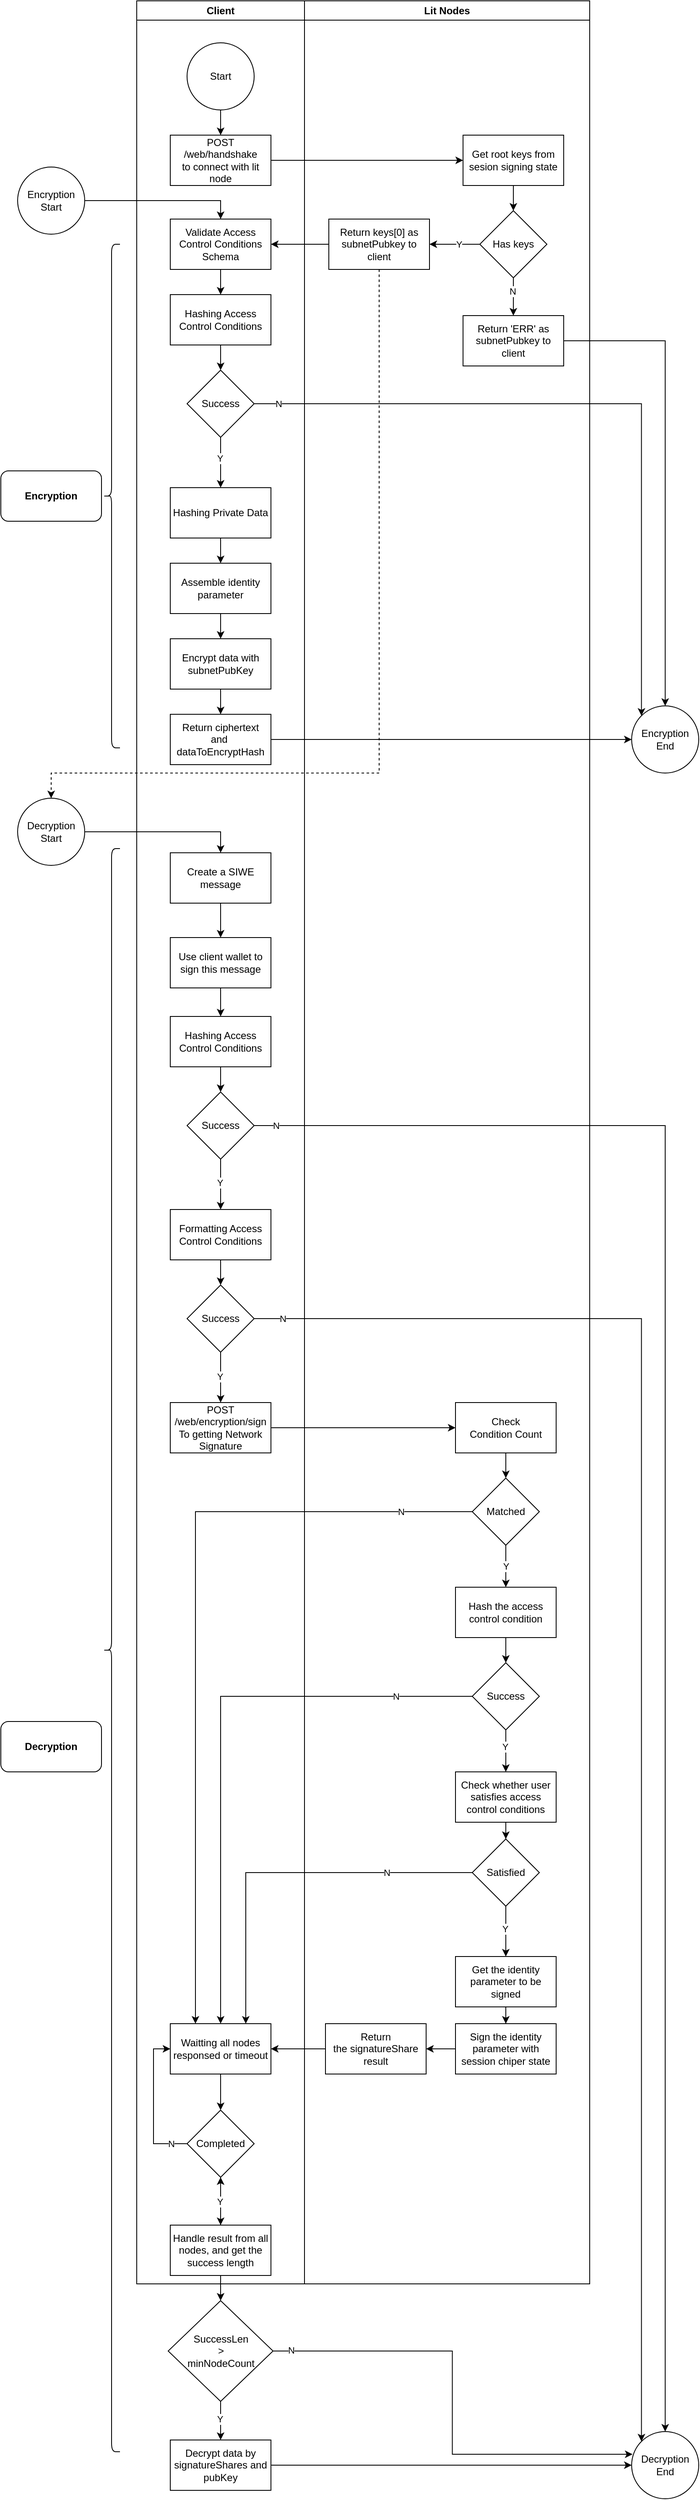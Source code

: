 <mxfile version="24.6.4" type="device">
  <diagram name="Page-1" id="2YBvvXClWsGukQMizWep">
    <mxGraphModel dx="2602" dy="1125" grid="1" gridSize="10" guides="1" tooltips="1" connect="1" arrows="1" fold="1" page="1" pageScale="1" pageWidth="850" pageHeight="1100" math="0" shadow="0">
      <root>
        <mxCell id="0" />
        <mxCell id="1" parent="0" />
        <mxCell id="lE8AbMG7evfxcVOCObPy-13" value="Client" style="swimlane;whiteSpace=wrap;html=1;" parent="1" vertex="1">
          <mxGeometry x="160" y="320" width="200" height="2720" as="geometry" />
        </mxCell>
        <mxCell id="lE8AbMG7evfxcVOCObPy-14" value="" style="edgeStyle=orthogonalEdgeStyle;rounded=0;orthogonalLoop=1;jettySize=auto;html=1;exitX=0.5;exitY=1;exitDx=0;exitDy=0;" parent="lE8AbMG7evfxcVOCObPy-13" source="lE8AbMG7evfxcVOCObPy-22" target="lE8AbMG7evfxcVOCObPy-16" edge="1">
          <mxGeometry relative="1" as="geometry">
            <mxPoint x="100" y="130" as="sourcePoint" />
          </mxGeometry>
        </mxCell>
        <mxCell id="lE8AbMG7evfxcVOCObPy-16" value="POST /web/handshake&lt;div&gt;&lt;span style=&quot;background-color: initial;&quot;&gt;to connect with lit node&lt;/span&gt;&lt;/div&gt;" style="whiteSpace=wrap;html=1;" parent="lE8AbMG7evfxcVOCObPy-13" vertex="1">
          <mxGeometry x="40" y="160" width="120" height="60" as="geometry" />
        </mxCell>
        <mxCell id="lE8AbMG7evfxcVOCObPy-22" value="Start" style="ellipse;whiteSpace=wrap;html=1;aspect=fixed;" parent="lE8AbMG7evfxcVOCObPy-13" vertex="1">
          <mxGeometry x="60" y="50" width="80" height="80" as="geometry" />
        </mxCell>
        <mxCell id="lE8AbMG7evfxcVOCObPy-41" value="" style="edgeStyle=orthogonalEdgeStyle;rounded=0;orthogonalLoop=1;jettySize=auto;html=1;" parent="lE8AbMG7evfxcVOCObPy-13" source="lE8AbMG7evfxcVOCObPy-38" target="lE8AbMG7evfxcVOCObPy-40" edge="1">
          <mxGeometry relative="1" as="geometry" />
        </mxCell>
        <mxCell id="lE8AbMG7evfxcVOCObPy-38" value="Validate Access Control Conditions Schema" style="whiteSpace=wrap;html=1;" parent="lE8AbMG7evfxcVOCObPy-13" vertex="1">
          <mxGeometry x="40" y="260" width="120" height="60" as="geometry" />
        </mxCell>
        <mxCell id="lE8AbMG7evfxcVOCObPy-51" value="" style="edgeStyle=orthogonalEdgeStyle;rounded=0;orthogonalLoop=1;jettySize=auto;html=1;" parent="lE8AbMG7evfxcVOCObPy-13" source="lE8AbMG7evfxcVOCObPy-40" target="lE8AbMG7evfxcVOCObPy-50" edge="1">
          <mxGeometry relative="1" as="geometry" />
        </mxCell>
        <mxCell id="lE8AbMG7evfxcVOCObPy-40" value="Hashing Access Control Conditions" style="whiteSpace=wrap;html=1;" parent="lE8AbMG7evfxcVOCObPy-13" vertex="1">
          <mxGeometry x="40" y="350" width="120" height="60" as="geometry" />
        </mxCell>
        <mxCell id="lE8AbMG7evfxcVOCObPy-53" value="" style="edgeStyle=orthogonalEdgeStyle;rounded=0;orthogonalLoop=1;jettySize=auto;html=1;" parent="lE8AbMG7evfxcVOCObPy-13" source="lE8AbMG7evfxcVOCObPy-50" target="lE8AbMG7evfxcVOCObPy-52" edge="1">
          <mxGeometry relative="1" as="geometry" />
        </mxCell>
        <mxCell id="lE8AbMG7evfxcVOCObPy-54" value="Y" style="edgeLabel;html=1;align=center;verticalAlign=middle;resizable=0;points=[];" parent="lE8AbMG7evfxcVOCObPy-53" vertex="1" connectable="0">
          <mxGeometry x="-0.167" y="1" relative="1" as="geometry">
            <mxPoint x="-2" as="offset" />
          </mxGeometry>
        </mxCell>
        <mxCell id="lE8AbMG7evfxcVOCObPy-50" value="Success" style="rhombus;whiteSpace=wrap;html=1;" parent="lE8AbMG7evfxcVOCObPy-13" vertex="1">
          <mxGeometry x="60" y="440" width="80" height="80" as="geometry" />
        </mxCell>
        <mxCell id="lE8AbMG7evfxcVOCObPy-56" value="" style="edgeStyle=orthogonalEdgeStyle;rounded=0;orthogonalLoop=1;jettySize=auto;html=1;" parent="lE8AbMG7evfxcVOCObPy-13" source="lE8AbMG7evfxcVOCObPy-52" target="lE8AbMG7evfxcVOCObPy-55" edge="1">
          <mxGeometry relative="1" as="geometry" />
        </mxCell>
        <mxCell id="lE8AbMG7evfxcVOCObPy-52" value="Hashing Private Data" style="whiteSpace=wrap;html=1;" parent="lE8AbMG7evfxcVOCObPy-13" vertex="1">
          <mxGeometry x="40" y="580" width="120" height="60" as="geometry" />
        </mxCell>
        <mxCell id="lE8AbMG7evfxcVOCObPy-58" value="" style="edgeStyle=orthogonalEdgeStyle;rounded=0;orthogonalLoop=1;jettySize=auto;html=1;" parent="lE8AbMG7evfxcVOCObPy-13" source="lE8AbMG7evfxcVOCObPy-55" target="lE8AbMG7evfxcVOCObPy-57" edge="1">
          <mxGeometry relative="1" as="geometry" />
        </mxCell>
        <mxCell id="lE8AbMG7evfxcVOCObPy-55" value="Assemble identity parameter" style="whiteSpace=wrap;html=1;" parent="lE8AbMG7evfxcVOCObPy-13" vertex="1">
          <mxGeometry x="40" y="670" width="120" height="60" as="geometry" />
        </mxCell>
        <mxCell id="lE8AbMG7evfxcVOCObPy-60" value="" style="edgeStyle=orthogonalEdgeStyle;rounded=0;orthogonalLoop=1;jettySize=auto;html=1;" parent="lE8AbMG7evfxcVOCObPy-13" source="lE8AbMG7evfxcVOCObPy-57" target="lE8AbMG7evfxcVOCObPy-59" edge="1">
          <mxGeometry relative="1" as="geometry" />
        </mxCell>
        <mxCell id="lE8AbMG7evfxcVOCObPy-57" value="Encrypt data with subnetPubKey" style="whiteSpace=wrap;html=1;" parent="lE8AbMG7evfxcVOCObPy-13" vertex="1">
          <mxGeometry x="40" y="760" width="120" height="60" as="geometry" />
        </mxCell>
        <mxCell id="lE8AbMG7evfxcVOCObPy-59" value="Return&amp;nbsp;ciphertext and&amp;nbsp;&lt;div&gt;&lt;span style=&quot;background-color: initial;&quot;&gt;dataToEncryptHash&lt;/span&gt;&lt;/div&gt;" style="whiteSpace=wrap;html=1;" parent="lE8AbMG7evfxcVOCObPy-13" vertex="1">
          <mxGeometry x="40" y="850" width="120" height="60" as="geometry" />
        </mxCell>
        <mxCell id="lE8AbMG7evfxcVOCObPy-69" value="Hashing Access Control Conditions" style="whiteSpace=wrap;html=1;" parent="lE8AbMG7evfxcVOCObPy-13" vertex="1">
          <mxGeometry x="40" y="1210" width="120" height="60" as="geometry" />
        </mxCell>
        <mxCell id="iPMkT_iF-TuSgOQjoyJN-13" style="edgeStyle=orthogonalEdgeStyle;rounded=0;orthogonalLoop=1;jettySize=auto;html=1;exitX=0.5;exitY=1;exitDx=0;exitDy=0;entryX=0.5;entryY=0;entryDx=0;entryDy=0;" edge="1" parent="lE8AbMG7evfxcVOCObPy-13" source="iPMkT_iF-TuSgOQjoyJN-11" target="iPMkT_iF-TuSgOQjoyJN-12">
          <mxGeometry relative="1" as="geometry" />
        </mxCell>
        <mxCell id="iPMkT_iF-TuSgOQjoyJN-11" value="Create a SIWE message" style="rounded=0;whiteSpace=wrap;html=1;" vertex="1" parent="lE8AbMG7evfxcVOCObPy-13">
          <mxGeometry x="40" y="1015" width="120" height="60" as="geometry" />
        </mxCell>
        <mxCell id="iPMkT_iF-TuSgOQjoyJN-14" style="edgeStyle=orthogonalEdgeStyle;rounded=0;orthogonalLoop=1;jettySize=auto;html=1;exitX=0.5;exitY=1;exitDx=0;exitDy=0;" edge="1" parent="lE8AbMG7evfxcVOCObPy-13" source="iPMkT_iF-TuSgOQjoyJN-12" target="lE8AbMG7evfxcVOCObPy-69">
          <mxGeometry relative="1" as="geometry" />
        </mxCell>
        <mxCell id="iPMkT_iF-TuSgOQjoyJN-12" value="Use client wallet to sign this message" style="rounded=0;whiteSpace=wrap;html=1;" vertex="1" parent="lE8AbMG7evfxcVOCObPy-13">
          <mxGeometry x="40" y="1116" width="120" height="60" as="geometry" />
        </mxCell>
        <mxCell id="lE8AbMG7evfxcVOCObPy-25" value="" style="edgeStyle=orthogonalEdgeStyle;rounded=0;orthogonalLoop=1;jettySize=auto;html=1;" parent="1" source="lE8AbMG7evfxcVOCObPy-17" target="lE8AbMG7evfxcVOCObPy-24" edge="1">
          <mxGeometry relative="1" as="geometry" />
        </mxCell>
        <mxCell id="lE8AbMG7evfxcVOCObPy-17" value="Get root keys from sesion signing state" style="whiteSpace=wrap;html=1;" parent="1" vertex="1">
          <mxGeometry x="549" y="480" width="120" height="60" as="geometry" />
        </mxCell>
        <mxCell id="lE8AbMG7evfxcVOCObPy-18" value="" style="edgeStyle=orthogonalEdgeStyle;rounded=0;orthogonalLoop=1;jettySize=auto;html=1;" parent="1" source="lE8AbMG7evfxcVOCObPy-16" target="lE8AbMG7evfxcVOCObPy-17" edge="1">
          <mxGeometry relative="1" as="geometry" />
        </mxCell>
        <mxCell id="lE8AbMG7evfxcVOCObPy-23" value="Decryption&lt;br&gt;End" style="ellipse;whiteSpace=wrap;html=1;aspect=fixed;" parent="1" vertex="1">
          <mxGeometry x="750" y="3216" width="80" height="80" as="geometry" />
        </mxCell>
        <mxCell id="lE8AbMG7evfxcVOCObPy-27" value="" style="edgeStyle=orthogonalEdgeStyle;rounded=0;orthogonalLoop=1;jettySize=auto;html=1;" parent="1" source="lE8AbMG7evfxcVOCObPy-24" target="lE8AbMG7evfxcVOCObPy-26" edge="1">
          <mxGeometry relative="1" as="geometry" />
        </mxCell>
        <mxCell id="lE8AbMG7evfxcVOCObPy-35" value="N" style="edgeLabel;html=1;align=center;verticalAlign=middle;resizable=0;points=[];" parent="lE8AbMG7evfxcVOCObPy-27" vertex="1" connectable="0">
          <mxGeometry x="-0.289" y="1" relative="1" as="geometry">
            <mxPoint x="-2" as="offset" />
          </mxGeometry>
        </mxCell>
        <mxCell id="lE8AbMG7evfxcVOCObPy-31" value="" style="edgeStyle=orthogonalEdgeStyle;rounded=0;orthogonalLoop=1;jettySize=auto;html=1;" parent="1" source="lE8AbMG7evfxcVOCObPy-24" target="lE8AbMG7evfxcVOCObPy-30" edge="1">
          <mxGeometry relative="1" as="geometry" />
        </mxCell>
        <mxCell id="lE8AbMG7evfxcVOCObPy-33" value="Y" style="edgeLabel;html=1;align=center;verticalAlign=middle;resizable=0;points=[];" parent="lE8AbMG7evfxcVOCObPy-31" vertex="1" connectable="0">
          <mxGeometry x="-0.167" y="1" relative="1" as="geometry">
            <mxPoint y="-1" as="offset" />
          </mxGeometry>
        </mxCell>
        <mxCell id="lE8AbMG7evfxcVOCObPy-24" value="Has keys" style="rhombus;whiteSpace=wrap;html=1;" parent="1" vertex="1">
          <mxGeometry x="569" y="570" width="80" height="80" as="geometry" />
        </mxCell>
        <mxCell id="iPMkT_iF-TuSgOQjoyJN-6" style="edgeStyle=orthogonalEdgeStyle;rounded=0;orthogonalLoop=1;jettySize=auto;html=1;exitX=1;exitY=0.5;exitDx=0;exitDy=0;" edge="1" parent="1" source="lE8AbMG7evfxcVOCObPy-26" target="2">
          <mxGeometry relative="1" as="geometry" />
        </mxCell>
        <mxCell id="lE8AbMG7evfxcVOCObPy-26" value="Return &#39;ERR&#39; as subnetPubkey to client" style="whiteSpace=wrap;html=1;" parent="1" vertex="1">
          <mxGeometry x="549" y="695" width="120" height="60" as="geometry" />
        </mxCell>
        <mxCell id="lE8AbMG7evfxcVOCObPy-39" value="" style="edgeStyle=orthogonalEdgeStyle;rounded=0;orthogonalLoop=1;jettySize=auto;html=1;" parent="1" source="lE8AbMG7evfxcVOCObPy-30" target="lE8AbMG7evfxcVOCObPy-38" edge="1">
          <mxGeometry relative="1" as="geometry" />
        </mxCell>
        <mxCell id="iPMkT_iF-TuSgOQjoyJN-10" style="edgeStyle=orthogonalEdgeStyle;rounded=0;orthogonalLoop=1;jettySize=auto;html=1;exitX=0.5;exitY=1;exitDx=0;exitDy=0;entryX=0.5;entryY=0;entryDx=0;entryDy=0;dashed=1;" edge="1" parent="1" source="lE8AbMG7evfxcVOCObPy-30" target="iPMkT_iF-TuSgOQjoyJN-9">
          <mxGeometry relative="1" as="geometry">
            <Array as="points">
              <mxPoint x="449" y="1240" />
              <mxPoint x="58" y="1240" />
            </Array>
          </mxGeometry>
        </mxCell>
        <mxCell id="lE8AbMG7evfxcVOCObPy-30" value="Return keys[0] as subnetPubkey to client" style="whiteSpace=wrap;html=1;" parent="1" vertex="1">
          <mxGeometry x="389" y="580" width="120" height="60" as="geometry" />
        </mxCell>
        <mxCell id="lE8AbMG7evfxcVOCObPy-66" value="" style="shape=curlyBracket;whiteSpace=wrap;html=1;rounded=1;labelPosition=left;verticalLabelPosition=middle;align=right;verticalAlign=middle;" parent="1" vertex="1">
          <mxGeometry x="120" y="610" width="20" height="600" as="geometry" />
        </mxCell>
        <mxCell id="lE8AbMG7evfxcVOCObPy-67" value="&lt;b&gt;Encryption&lt;/b&gt;" style="rounded=1;whiteSpace=wrap;html=1;" parent="1" vertex="1">
          <mxGeometry x="-2" y="880" width="120" height="60" as="geometry" />
        </mxCell>
        <mxCell id="lE8AbMG7evfxcVOCObPy-68" value="Lit Nodes" style="swimlane;whiteSpace=wrap;html=1;" parent="1" vertex="1">
          <mxGeometry x="360" y="320" width="340" height="2720" as="geometry" />
        </mxCell>
        <mxCell id="lE8AbMG7evfxcVOCObPy-84" value="" style="edgeStyle=orthogonalEdgeStyle;rounded=0;orthogonalLoop=1;jettySize=auto;html=1;" parent="lE8AbMG7evfxcVOCObPy-68" source="lE8AbMG7evfxcVOCObPy-81" target="lE8AbMG7evfxcVOCObPy-83" edge="1">
          <mxGeometry relative="1" as="geometry" />
        </mxCell>
        <mxCell id="lE8AbMG7evfxcVOCObPy-81" value="Check&lt;div&gt;Condition Count&lt;/div&gt;" style="whiteSpace=wrap;html=1;" parent="lE8AbMG7evfxcVOCObPy-68" vertex="1">
          <mxGeometry x="180" y="1670" width="120" height="60" as="geometry" />
        </mxCell>
        <mxCell id="lE8AbMG7evfxcVOCObPy-86" value="Y" style="edgeStyle=orthogonalEdgeStyle;rounded=0;orthogonalLoop=1;jettySize=auto;html=1;" parent="lE8AbMG7evfxcVOCObPy-68" source="lE8AbMG7evfxcVOCObPy-83" target="lE8AbMG7evfxcVOCObPy-85" edge="1">
          <mxGeometry relative="1" as="geometry" />
        </mxCell>
        <mxCell id="lE8AbMG7evfxcVOCObPy-83" value="Matched" style="rhombus;whiteSpace=wrap;html=1;" parent="lE8AbMG7evfxcVOCObPy-68" vertex="1">
          <mxGeometry x="200" y="1760" width="80" height="80" as="geometry" />
        </mxCell>
        <mxCell id="lE8AbMG7evfxcVOCObPy-85" value="Hash the access control condition" style="whiteSpace=wrap;html=1;" parent="lE8AbMG7evfxcVOCObPy-68" vertex="1">
          <mxGeometry x="180" y="1890" width="120" height="60" as="geometry" />
        </mxCell>
        <mxCell id="lE8AbMG7evfxcVOCObPy-90" value="" style="edgeStyle=orthogonalEdgeStyle;rounded=0;orthogonalLoop=1;jettySize=auto;html=1;" parent="lE8AbMG7evfxcVOCObPy-68" source="lE8AbMG7evfxcVOCObPy-87" target="lE8AbMG7evfxcVOCObPy-89" edge="1">
          <mxGeometry relative="1" as="geometry" />
        </mxCell>
        <mxCell id="lE8AbMG7evfxcVOCObPy-131" value="Y" style="edgeLabel;html=1;align=center;verticalAlign=middle;resizable=0;points=[];" parent="lE8AbMG7evfxcVOCObPy-90" vertex="1" connectable="0">
          <mxGeometry x="-0.2" y="-1" relative="1" as="geometry">
            <mxPoint as="offset" />
          </mxGeometry>
        </mxCell>
        <mxCell id="lE8AbMG7evfxcVOCObPy-87" value="Success" style="rhombus;whiteSpace=wrap;html=1;" parent="lE8AbMG7evfxcVOCObPy-68" vertex="1">
          <mxGeometry x="200" y="1980" width="80" height="80" as="geometry" />
        </mxCell>
        <mxCell id="lE8AbMG7evfxcVOCObPy-88" value="" style="edgeStyle=orthogonalEdgeStyle;rounded=0;orthogonalLoop=1;jettySize=auto;html=1;" parent="lE8AbMG7evfxcVOCObPy-68" source="lE8AbMG7evfxcVOCObPy-85" target="lE8AbMG7evfxcVOCObPy-87" edge="1">
          <mxGeometry relative="1" as="geometry" />
        </mxCell>
        <mxCell id="lE8AbMG7evfxcVOCObPy-92" value="" style="edgeStyle=orthogonalEdgeStyle;rounded=0;orthogonalLoop=1;jettySize=auto;html=1;" parent="lE8AbMG7evfxcVOCObPy-68" source="lE8AbMG7evfxcVOCObPy-89" target="lE8AbMG7evfxcVOCObPy-91" edge="1">
          <mxGeometry relative="1" as="geometry" />
        </mxCell>
        <mxCell id="lE8AbMG7evfxcVOCObPy-89" value="Check whether user satisfies access control conditions" style="whiteSpace=wrap;html=1;" parent="lE8AbMG7evfxcVOCObPy-68" vertex="1">
          <mxGeometry x="180" y="2110" width="120" height="60" as="geometry" />
        </mxCell>
        <mxCell id="lE8AbMG7evfxcVOCObPy-94" value="" style="edgeStyle=orthogonalEdgeStyle;rounded=0;orthogonalLoop=1;jettySize=auto;html=1;" parent="lE8AbMG7evfxcVOCObPy-68" source="lE8AbMG7evfxcVOCObPy-91" target="lE8AbMG7evfxcVOCObPy-93" edge="1">
          <mxGeometry relative="1" as="geometry" />
        </mxCell>
        <mxCell id="lE8AbMG7evfxcVOCObPy-130" value="Y" style="edgeLabel;html=1;align=center;verticalAlign=middle;resizable=0;points=[];" parent="lE8AbMG7evfxcVOCObPy-94" vertex="1" connectable="0">
          <mxGeometry x="-0.1" y="1" relative="1" as="geometry">
            <mxPoint x="-2" as="offset" />
          </mxGeometry>
        </mxCell>
        <mxCell id="lE8AbMG7evfxcVOCObPy-91" value="Satisfied" style="rhombus;whiteSpace=wrap;html=1;" parent="lE8AbMG7evfxcVOCObPy-68" vertex="1">
          <mxGeometry x="200" y="2190" width="80" height="80" as="geometry" />
        </mxCell>
        <mxCell id="lE8AbMG7evfxcVOCObPy-96" value="" style="edgeStyle=orthogonalEdgeStyle;rounded=0;orthogonalLoop=1;jettySize=auto;html=1;" parent="lE8AbMG7evfxcVOCObPy-68" source="lE8AbMG7evfxcVOCObPy-93" target="lE8AbMG7evfxcVOCObPy-95" edge="1">
          <mxGeometry relative="1" as="geometry" />
        </mxCell>
        <mxCell id="lE8AbMG7evfxcVOCObPy-93" value="Get the identity parameter to be signed" style="whiteSpace=wrap;html=1;" parent="lE8AbMG7evfxcVOCObPy-68" vertex="1">
          <mxGeometry x="180" y="2330" width="120" height="60" as="geometry" />
        </mxCell>
        <mxCell id="lE8AbMG7evfxcVOCObPy-98" value="" style="edgeStyle=orthogonalEdgeStyle;rounded=0;orthogonalLoop=1;jettySize=auto;html=1;" parent="lE8AbMG7evfxcVOCObPy-68" source="lE8AbMG7evfxcVOCObPy-95" target="lE8AbMG7evfxcVOCObPy-97" edge="1">
          <mxGeometry relative="1" as="geometry" />
        </mxCell>
        <mxCell id="lE8AbMG7evfxcVOCObPy-95" value="Sign the identity parameter with session chiper state" style="whiteSpace=wrap;html=1;" parent="lE8AbMG7evfxcVOCObPy-68" vertex="1">
          <mxGeometry x="180" y="2410" width="120" height="60" as="geometry" />
        </mxCell>
        <mxCell id="lE8AbMG7evfxcVOCObPy-97" value="Return the&amp;nbsp;signatureShare result" style="whiteSpace=wrap;html=1;" parent="lE8AbMG7evfxcVOCObPy-68" vertex="1">
          <mxGeometry x="25" y="2410" width="120" height="60" as="geometry" />
        </mxCell>
        <mxCell id="lE8AbMG7evfxcVOCObPy-74" value="" style="edgeStyle=orthogonalEdgeStyle;rounded=0;orthogonalLoop=1;jettySize=auto;html=1;" parent="1" source="lE8AbMG7evfxcVOCObPy-71" target="lE8AbMG7evfxcVOCObPy-73" edge="1">
          <mxGeometry relative="1" as="geometry" />
        </mxCell>
        <mxCell id="lE8AbMG7evfxcVOCObPy-133" value="Y" style="edgeLabel;html=1;align=center;verticalAlign=middle;resizable=0;points=[];" parent="lE8AbMG7evfxcVOCObPy-74" vertex="1" connectable="0">
          <mxGeometry x="0.033" y="1" relative="1" as="geometry">
            <mxPoint x="-2" y="-3" as="offset" />
          </mxGeometry>
        </mxCell>
        <mxCell id="lE8AbMG7evfxcVOCObPy-124" style="edgeStyle=orthogonalEdgeStyle;rounded=0;orthogonalLoop=1;jettySize=auto;html=1;exitX=1;exitY=0.5;exitDx=0;exitDy=0;" parent="1" source="lE8AbMG7evfxcVOCObPy-71" target="lE8AbMG7evfxcVOCObPy-23" edge="1">
          <mxGeometry relative="1" as="geometry" />
        </mxCell>
        <mxCell id="lE8AbMG7evfxcVOCObPy-126" value="N" style="edgeLabel;html=1;align=center;verticalAlign=middle;resizable=0;points=[];" parent="lE8AbMG7evfxcVOCObPy-124" vertex="1" connectable="0">
          <mxGeometry x="-0.975" y="-1" relative="1" as="geometry">
            <mxPoint y="-1" as="offset" />
          </mxGeometry>
        </mxCell>
        <mxCell id="lE8AbMG7evfxcVOCObPy-71" value="Success" style="rhombus;whiteSpace=wrap;html=1;" parent="1" vertex="1">
          <mxGeometry x="220" y="1620" width="80" height="80" as="geometry" />
        </mxCell>
        <mxCell id="lE8AbMG7evfxcVOCObPy-76" value="" style="edgeStyle=orthogonalEdgeStyle;rounded=0;orthogonalLoop=1;jettySize=auto;html=1;" parent="1" source="lE8AbMG7evfxcVOCObPy-73" target="lE8AbMG7evfxcVOCObPy-75" edge="1">
          <mxGeometry relative="1" as="geometry" />
        </mxCell>
        <mxCell id="lE8AbMG7evfxcVOCObPy-73" value="Formatting Access Control Conditions" style="whiteSpace=wrap;html=1;" parent="1" vertex="1">
          <mxGeometry x="200" y="1760" width="120" height="60" as="geometry" />
        </mxCell>
        <mxCell id="lE8AbMG7evfxcVOCObPy-78" value="" style="edgeStyle=orthogonalEdgeStyle;rounded=0;orthogonalLoop=1;jettySize=auto;html=1;" parent="1" source="lE8AbMG7evfxcVOCObPy-75" target="lE8AbMG7evfxcVOCObPy-77" edge="1">
          <mxGeometry relative="1" as="geometry" />
        </mxCell>
        <mxCell id="lE8AbMG7evfxcVOCObPy-134" value="Y" style="edgeLabel;html=1;align=center;verticalAlign=middle;resizable=0;points=[];" parent="lE8AbMG7evfxcVOCObPy-78" vertex="1" connectable="0">
          <mxGeometry x="-0.033" y="1" relative="1" as="geometry">
            <mxPoint x="-2" as="offset" />
          </mxGeometry>
        </mxCell>
        <mxCell id="lE8AbMG7evfxcVOCObPy-125" style="edgeStyle=orthogonalEdgeStyle;rounded=0;orthogonalLoop=1;jettySize=auto;html=1;exitX=1;exitY=0.5;exitDx=0;exitDy=0;entryX=0;entryY=0;entryDx=0;entryDy=0;" parent="1" source="lE8AbMG7evfxcVOCObPy-75" target="lE8AbMG7evfxcVOCObPy-23" edge="1">
          <mxGeometry relative="1" as="geometry" />
        </mxCell>
        <mxCell id="lE8AbMG7evfxcVOCObPy-127" value="N" style="edgeLabel;html=1;align=center;verticalAlign=middle;resizable=0;points=[];" parent="lE8AbMG7evfxcVOCObPy-125" vertex="1" connectable="0">
          <mxGeometry x="-0.963" y="-2" relative="1" as="geometry">
            <mxPoint y="-2" as="offset" />
          </mxGeometry>
        </mxCell>
        <mxCell id="lE8AbMG7evfxcVOCObPy-75" value="Success" style="rhombus;whiteSpace=wrap;html=1;" parent="1" vertex="1">
          <mxGeometry x="220" y="1850" width="80" height="80" as="geometry" />
        </mxCell>
        <mxCell id="lE8AbMG7evfxcVOCObPy-77" value="&lt;div&gt;POST&lt;/div&gt;&lt;div&gt;/web/encryption/sign&lt;br&gt;&lt;/div&gt;To getting Network Signature" style="whiteSpace=wrap;html=1;" parent="1" vertex="1">
          <mxGeometry x="200" y="1990" width="120" height="60" as="geometry" />
        </mxCell>
        <mxCell id="lE8AbMG7evfxcVOCObPy-82" value="" style="edgeStyle=orthogonalEdgeStyle;rounded=0;orthogonalLoop=1;jettySize=auto;html=1;exitX=1;exitY=0.5;exitDx=0;exitDy=0;" parent="1" source="lE8AbMG7evfxcVOCObPy-77" target="lE8AbMG7evfxcVOCObPy-81" edge="1">
          <mxGeometry relative="1" as="geometry">
            <mxPoint x="370" y="2030" as="sourcePoint" />
          </mxGeometry>
        </mxCell>
        <mxCell id="lE8AbMG7evfxcVOCObPy-102" value="" style="edgeStyle=orthogonalEdgeStyle;rounded=0;orthogonalLoop=1;jettySize=auto;html=1;" parent="1" source="lE8AbMG7evfxcVOCObPy-99" target="lE8AbMG7evfxcVOCObPy-101" edge="1">
          <mxGeometry relative="1" as="geometry" />
        </mxCell>
        <mxCell id="lE8AbMG7evfxcVOCObPy-121" value="" style="edgeStyle=orthogonalEdgeStyle;rounded=0;orthogonalLoop=1;jettySize=auto;html=1;" parent="1" source="lE8AbMG7evfxcVOCObPy-99" target="lE8AbMG7evfxcVOCObPy-114" edge="1">
          <mxGeometry relative="1" as="geometry" />
        </mxCell>
        <mxCell id="lE8AbMG7evfxcVOCObPy-99" value="Handle result from all nodes, and get the success length" style="whiteSpace=wrap;html=1;" parent="1" vertex="1">
          <mxGeometry x="200" y="2970" width="120" height="60" as="geometry" />
        </mxCell>
        <mxCell id="lE8AbMG7evfxcVOCObPy-104" value="" style="edgeStyle=orthogonalEdgeStyle;rounded=0;orthogonalLoop=1;jettySize=auto;html=1;exitX=0.5;exitY=1;exitDx=0;exitDy=0;" parent="1" source="lE8AbMG7evfxcVOCObPy-101" target="lE8AbMG7evfxcVOCObPy-103" edge="1">
          <mxGeometry relative="1" as="geometry">
            <mxPoint x="260" y="3200" as="sourcePoint" />
          </mxGeometry>
        </mxCell>
        <mxCell id="lE8AbMG7evfxcVOCObPy-135" value="Y" style="edgeLabel;html=1;align=center;verticalAlign=middle;resizable=0;points=[];" parent="lE8AbMG7evfxcVOCObPy-104" vertex="1" connectable="0">
          <mxGeometry x="-0.087" relative="1" as="geometry">
            <mxPoint x="-1" as="offset" />
          </mxGeometry>
        </mxCell>
        <mxCell id="lE8AbMG7evfxcVOCObPy-101" value="SuccessLen&lt;div&gt;&amp;gt;&lt;/div&gt;&lt;div&gt;minNodeCount&lt;br&gt;&lt;/div&gt;" style="rhombus;whiteSpace=wrap;html=1;" parent="1" vertex="1">
          <mxGeometry x="197.5" y="3060" width="125" height="120" as="geometry" />
        </mxCell>
        <mxCell id="lE8AbMG7evfxcVOCObPy-122" style="edgeStyle=orthogonalEdgeStyle;rounded=0;orthogonalLoop=1;jettySize=auto;html=1;entryX=0;entryY=0.5;entryDx=0;entryDy=0;" parent="1" source="lE8AbMG7evfxcVOCObPy-103" target="lE8AbMG7evfxcVOCObPy-23" edge="1">
          <mxGeometry relative="1" as="geometry" />
        </mxCell>
        <mxCell id="lE8AbMG7evfxcVOCObPy-103" value="Decrypt data by signatureShares and pubKey" style="whiteSpace=wrap;html=1;" parent="1" vertex="1">
          <mxGeometry x="200" y="3226" width="120" height="60" as="geometry" />
        </mxCell>
        <mxCell id="lE8AbMG7evfxcVOCObPy-115" value="" style="edgeStyle=orthogonalEdgeStyle;rounded=0;orthogonalLoop=1;jettySize=auto;html=1;" parent="1" source="lE8AbMG7evfxcVOCObPy-105" target="lE8AbMG7evfxcVOCObPy-114" edge="1">
          <mxGeometry relative="1" as="geometry" />
        </mxCell>
        <mxCell id="lE8AbMG7evfxcVOCObPy-105" value="Waitting all nodes responsed or timeout" style="whiteSpace=wrap;html=1;" parent="1" vertex="1">
          <mxGeometry x="200" y="2730" width="120" height="60" as="geometry" />
        </mxCell>
        <mxCell id="lE8AbMG7evfxcVOCObPy-106" style="edgeStyle=orthogonalEdgeStyle;rounded=0;orthogonalLoop=1;jettySize=auto;html=1;exitX=0;exitY=0.5;exitDx=0;exitDy=0;entryX=0.25;entryY=0;entryDx=0;entryDy=0;" parent="1" source="lE8AbMG7evfxcVOCObPy-83" target="lE8AbMG7evfxcVOCObPy-105" edge="1">
          <mxGeometry relative="1" as="geometry" />
        </mxCell>
        <mxCell id="lE8AbMG7evfxcVOCObPy-112" value="N" style="edgeLabel;html=1;align=center;verticalAlign=middle;resizable=0;points=[];" parent="lE8AbMG7evfxcVOCObPy-106" vertex="1" connectable="0">
          <mxGeometry x="-0.819" relative="1" as="geometry">
            <mxPoint as="offset" />
          </mxGeometry>
        </mxCell>
        <mxCell id="lE8AbMG7evfxcVOCObPy-107" style="edgeStyle=orthogonalEdgeStyle;rounded=0;orthogonalLoop=1;jettySize=auto;html=1;exitX=0;exitY=0.5;exitDx=0;exitDy=0;" parent="1" source="lE8AbMG7evfxcVOCObPy-87" target="lE8AbMG7evfxcVOCObPy-105" edge="1">
          <mxGeometry relative="1" as="geometry" />
        </mxCell>
        <mxCell id="lE8AbMG7evfxcVOCObPy-109" value="N" style="edgeLabel;html=1;align=center;verticalAlign=middle;resizable=0;points=[];" parent="lE8AbMG7evfxcVOCObPy-107" vertex="1" connectable="0">
          <mxGeometry x="-0.736" relative="1" as="geometry">
            <mxPoint as="offset" />
          </mxGeometry>
        </mxCell>
        <mxCell id="lE8AbMG7evfxcVOCObPy-108" style="edgeStyle=orthogonalEdgeStyle;rounded=0;orthogonalLoop=1;jettySize=auto;html=1;exitX=0;exitY=0.5;exitDx=0;exitDy=0;entryX=0.75;entryY=0;entryDx=0;entryDy=0;" parent="1" source="lE8AbMG7evfxcVOCObPy-91" target="lE8AbMG7evfxcVOCObPy-105" edge="1">
          <mxGeometry relative="1" as="geometry" />
        </mxCell>
        <mxCell id="lE8AbMG7evfxcVOCObPy-110" value="N" style="edgeLabel;html=1;align=center;verticalAlign=middle;resizable=0;points=[];" parent="lE8AbMG7evfxcVOCObPy-108" vertex="1" connectable="0">
          <mxGeometry x="-0.545" relative="1" as="geometry">
            <mxPoint as="offset" />
          </mxGeometry>
        </mxCell>
        <mxCell id="lE8AbMG7evfxcVOCObPy-113" value="" style="edgeStyle=orthogonalEdgeStyle;rounded=0;orthogonalLoop=1;jettySize=auto;html=1;" parent="1" source="lE8AbMG7evfxcVOCObPy-97" target="lE8AbMG7evfxcVOCObPy-105" edge="1">
          <mxGeometry relative="1" as="geometry" />
        </mxCell>
        <mxCell id="lE8AbMG7evfxcVOCObPy-117" style="edgeStyle=orthogonalEdgeStyle;rounded=0;orthogonalLoop=1;jettySize=auto;html=1;exitX=0;exitY=0.5;exitDx=0;exitDy=0;entryX=0;entryY=0.5;entryDx=0;entryDy=0;" parent="1" source="lE8AbMG7evfxcVOCObPy-114" target="lE8AbMG7evfxcVOCObPy-105" edge="1">
          <mxGeometry relative="1" as="geometry" />
        </mxCell>
        <mxCell id="lE8AbMG7evfxcVOCObPy-118" value="N" style="edgeLabel;html=1;align=center;verticalAlign=middle;resizable=0;points=[];" parent="lE8AbMG7evfxcVOCObPy-117" vertex="1" connectable="0">
          <mxGeometry x="-0.78" y="1" relative="1" as="geometry">
            <mxPoint y="-1" as="offset" />
          </mxGeometry>
        </mxCell>
        <mxCell id="lE8AbMG7evfxcVOCObPy-119" value="" style="edgeStyle=orthogonalEdgeStyle;rounded=0;orthogonalLoop=1;jettySize=auto;html=1;" parent="1" source="lE8AbMG7evfxcVOCObPy-114" target="lE8AbMG7evfxcVOCObPy-99" edge="1">
          <mxGeometry relative="1" as="geometry" />
        </mxCell>
        <mxCell id="lE8AbMG7evfxcVOCObPy-120" value="Y" style="edgeLabel;html=1;align=center;verticalAlign=middle;resizable=0;points=[];" parent="lE8AbMG7evfxcVOCObPy-119" vertex="1" connectable="0">
          <mxGeometry x="0.018" y="3" relative="1" as="geometry">
            <mxPoint x="-4" as="offset" />
          </mxGeometry>
        </mxCell>
        <mxCell id="lE8AbMG7evfxcVOCObPy-114" value="Completed" style="rhombus;whiteSpace=wrap;html=1;" parent="1" vertex="1">
          <mxGeometry x="220" y="2833" width="80" height="80" as="geometry" />
        </mxCell>
        <mxCell id="lE8AbMG7evfxcVOCObPy-128" value="" style="shape=curlyBracket;whiteSpace=wrap;html=1;rounded=1;labelPosition=left;verticalLabelPosition=middle;align=right;verticalAlign=middle;" parent="1" vertex="1">
          <mxGeometry x="120" y="1330" width="20" height="1910" as="geometry" />
        </mxCell>
        <mxCell id="lE8AbMG7evfxcVOCObPy-129" value="&lt;b&gt;Decryption&lt;/b&gt;" style="rounded=1;whiteSpace=wrap;html=1;" parent="1" vertex="1">
          <mxGeometry x="-2" y="2370" width="120" height="60" as="geometry" />
        </mxCell>
        <mxCell id="lE8AbMG7evfxcVOCObPy-132" value="" style="edgeStyle=orthogonalEdgeStyle;rounded=0;orthogonalLoop=1;jettySize=auto;html=1;" parent="1" source="lE8AbMG7evfxcVOCObPy-69" target="lE8AbMG7evfxcVOCObPy-71" edge="1">
          <mxGeometry relative="1" as="geometry" />
        </mxCell>
        <mxCell id="lE8AbMG7evfxcVOCObPy-136" style="edgeStyle=orthogonalEdgeStyle;rounded=0;orthogonalLoop=1;jettySize=auto;html=1;exitX=1;exitY=0.5;exitDx=0;exitDy=0;entryX=0.013;entryY=0.338;entryDx=0;entryDy=0;entryPerimeter=0;" parent="1" source="lE8AbMG7evfxcVOCObPy-101" target="lE8AbMG7evfxcVOCObPy-23" edge="1">
          <mxGeometry relative="1" as="geometry" />
        </mxCell>
        <mxCell id="lE8AbMG7evfxcVOCObPy-137" value="N" style="edgeLabel;html=1;align=center;verticalAlign=middle;resizable=0;points=[];" parent="lE8AbMG7evfxcVOCObPy-136" vertex="1" connectable="0">
          <mxGeometry x="-0.907" y="1" relative="1" as="geometry">
            <mxPoint x="-4" as="offset" />
          </mxGeometry>
        </mxCell>
        <mxCell id="2" value="Encryption&lt;br&gt;End" style="ellipse;whiteSpace=wrap;html=1;aspect=fixed;" parent="1" vertex="1">
          <mxGeometry x="750" y="1160" width="80" height="80" as="geometry" />
        </mxCell>
        <mxCell id="4" style="edgeStyle=none;html=1;exitX=1;exitY=0.5;exitDx=0;exitDy=0;entryX=0;entryY=0.5;entryDx=0;entryDy=0;" parent="1" source="lE8AbMG7evfxcVOCObPy-59" target="2" edge="1">
          <mxGeometry relative="1" as="geometry" />
        </mxCell>
        <mxCell id="iPMkT_iF-TuSgOQjoyJN-4" style="edgeStyle=orthogonalEdgeStyle;rounded=0;orthogonalLoop=1;jettySize=auto;html=1;exitX=1;exitY=0.5;exitDx=0;exitDy=0;entryX=0;entryY=0;entryDx=0;entryDy=0;" edge="1" parent="1" source="lE8AbMG7evfxcVOCObPy-50" target="2">
          <mxGeometry relative="1" as="geometry" />
        </mxCell>
        <mxCell id="iPMkT_iF-TuSgOQjoyJN-5" value="N" style="edgeLabel;html=1;align=center;verticalAlign=middle;resizable=0;points=[];" vertex="1" connectable="0" parent="iPMkT_iF-TuSgOQjoyJN-4">
          <mxGeometry x="-0.932" relative="1" as="geometry">
            <mxPoint as="offset" />
          </mxGeometry>
        </mxCell>
        <mxCell id="iPMkT_iF-TuSgOQjoyJN-8" style="edgeStyle=orthogonalEdgeStyle;rounded=0;orthogonalLoop=1;jettySize=auto;html=1;exitX=1;exitY=0.5;exitDx=0;exitDy=0;entryX=0.5;entryY=0;entryDx=0;entryDy=0;" edge="1" parent="1" source="iPMkT_iF-TuSgOQjoyJN-7" target="lE8AbMG7evfxcVOCObPy-38">
          <mxGeometry relative="1" as="geometry" />
        </mxCell>
        <mxCell id="iPMkT_iF-TuSgOQjoyJN-7" value="Encryption&lt;br&gt;Start" style="ellipse;whiteSpace=wrap;html=1;aspect=fixed;" vertex="1" parent="1">
          <mxGeometry x="18" y="518" width="80" height="80" as="geometry" />
        </mxCell>
        <mxCell id="iPMkT_iF-TuSgOQjoyJN-15" style="edgeStyle=orthogonalEdgeStyle;rounded=0;orthogonalLoop=1;jettySize=auto;html=1;exitX=1;exitY=0.5;exitDx=0;exitDy=0;entryX=0.5;entryY=0;entryDx=0;entryDy=0;" edge="1" parent="1" source="iPMkT_iF-TuSgOQjoyJN-9" target="iPMkT_iF-TuSgOQjoyJN-11">
          <mxGeometry relative="1" as="geometry" />
        </mxCell>
        <mxCell id="iPMkT_iF-TuSgOQjoyJN-9" value="Decryption&lt;br&gt;Start" style="ellipse;whiteSpace=wrap;html=1;aspect=fixed;" vertex="1" parent="1">
          <mxGeometry x="18" y="1270" width="80" height="80" as="geometry" />
        </mxCell>
      </root>
    </mxGraphModel>
  </diagram>
</mxfile>
